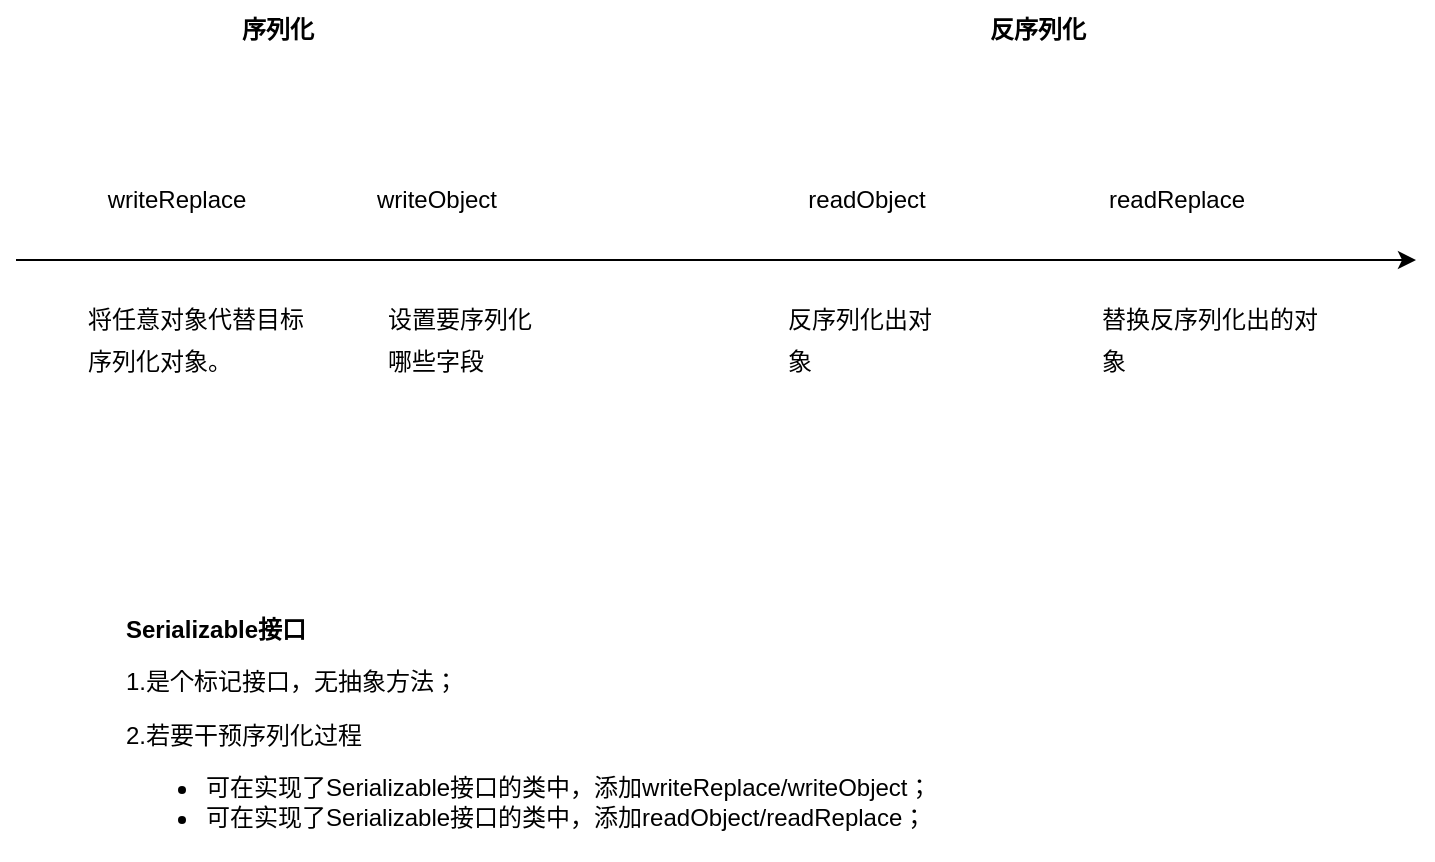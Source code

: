 <mxfile version="20.7.4" type="github">
  <diagram id="ZNxM2G3rRZDFVdf5SpDk" name="第 1 页">
    <mxGraphModel dx="1242" dy="705" grid="1" gridSize="10" guides="1" tooltips="1" connect="1" arrows="1" fold="1" page="1" pageScale="1" pageWidth="827" pageHeight="1169" math="0" shadow="0">
      <root>
        <mxCell id="0" />
        <mxCell id="1" parent="0" />
        <mxCell id="UzNGKg4tsw6Y8r-9Y7HO-1" value="" style="endArrow=classic;html=1;rounded=0;fontSize=12;" edge="1" parent="1">
          <mxGeometry width="50" height="50" relative="1" as="geometry">
            <mxPoint x="100" y="360" as="sourcePoint" />
            <mxPoint x="800" y="360" as="targetPoint" />
          </mxGeometry>
        </mxCell>
        <mxCell id="UzNGKg4tsw6Y8r-9Y7HO-2" value="&lt;b&gt;序列化&lt;/b&gt;" style="text;html=1;strokeColor=none;fillColor=none;align=center;verticalAlign=middle;whiteSpace=wrap;rounded=0;fontSize=12;" vertex="1" parent="1">
          <mxGeometry x="200" y="230" width="62" height="30" as="geometry" />
        </mxCell>
        <mxCell id="UzNGKg4tsw6Y8r-9Y7HO-3" value="反序列化" style="text;html=1;strokeColor=none;fillColor=none;align=center;verticalAlign=middle;whiteSpace=wrap;rounded=0;fontSize=12;fontStyle=1" vertex="1" parent="1">
          <mxGeometry x="580" y="230" width="62" height="30" as="geometry" />
        </mxCell>
        <mxCell id="UzNGKg4tsw6Y8r-9Y7HO-6" value="&lt;h1 style=&quot;font-size: 12px;&quot;&gt;&lt;span style=&quot;font-size: 12px;&quot;&gt;Serializable接口&lt;/span&gt;&lt;br style=&quot;font-size: 12px;&quot;&gt;&lt;/h1&gt;&lt;p style=&quot;font-size: 12px;&quot;&gt;1.是个标记接口，无抽象方法；&lt;/p&gt;&lt;p style=&quot;font-size: 12px;&quot;&gt;2.若要干预序列化过程&lt;/p&gt;&lt;p style=&quot;font-size: 12px;&quot;&gt;&lt;/p&gt;&lt;ul style=&quot;font-size: 12px;&quot;&gt;&lt;li style=&quot;font-size: 12px;&quot;&gt;可在实现了&lt;span style=&quot;background-color: initial; font-size: 12px;&quot;&gt;Serializable接口的类中，添加writeReplace/writeObject；&lt;/span&gt;&lt;/li&gt;&lt;li style=&quot;font-size: 12px;&quot;&gt;可在实现了&lt;span style=&quot;border-color: var(--border-color); background-color: initial; font-size: 12px;&quot;&gt;Serializable接口的类中，添加readObject/readReplace；&lt;/span&gt;&lt;/li&gt;&lt;/ul&gt;&lt;p style=&quot;font-size: 12px;&quot;&gt;&lt;/p&gt;" style="text;html=1;strokeColor=none;fillColor=none;spacing=5;spacingTop=-20;whiteSpace=wrap;overflow=hidden;rounded=0;fontSize=12;" vertex="1" parent="1">
          <mxGeometry x="150" y="540" width="420" height="120" as="geometry" />
        </mxCell>
        <mxCell id="UzNGKg4tsw6Y8r-9Y7HO-7" value="&lt;meta charset=&quot;utf-8&quot; style=&quot;font-size: 12px;&quot;&gt;&lt;article data-content=&quot;[{&amp;quot;type&amp;quot;:&amp;quot;block&amp;quot;,&amp;quot;id&amp;quot;:&amp;quot;h9pv-1676794430915&amp;quot;,&amp;quot;name&amp;quot;:&amp;quot;paragraph&amp;quot;,&amp;quot;data&amp;quot;:{&amp;quot;style&amp;quot;:{}},&amp;quot;nodes&amp;quot;:[{&amp;quot;type&amp;quot;:&amp;quot;text&amp;quot;,&amp;quot;id&amp;quot;:&amp;quot;i8FP-1676794430914&amp;quot;,&amp;quot;leaves&amp;quot;:[{&amp;quot;text&amp;quot;:&amp;quot;writeReplace&amp;quot;,&amp;quot;marks&amp;quot;:[]}]}],&amp;quot;state&amp;quot;:{}}]&quot; style=&quot;font-size: 12px;&quot;&gt;&lt;div style=&quot;line-height: 1.75; font-size: 12px; text-align: left;&quot;&gt;writeReplace&lt;/div&gt;&lt;/article&gt;" style="text;html=1;align=center;verticalAlign=middle;resizable=0;points=[];autosize=1;strokeColor=none;fillColor=none;fontSize=12;" vertex="1" parent="1">
          <mxGeometry x="135" y="315" width="90" height="30" as="geometry" />
        </mxCell>
        <mxCell id="UzNGKg4tsw6Y8r-9Y7HO-8" value="&lt;article data-content=&quot;[{&amp;quot;type&amp;quot;:&amp;quot;block&amp;quot;,&amp;quot;id&amp;quot;:&amp;quot;h9pv-1676794430915&amp;quot;,&amp;quot;name&amp;quot;:&amp;quot;paragraph&amp;quot;,&amp;quot;data&amp;quot;:{&amp;quot;style&amp;quot;:{}},&amp;quot;nodes&amp;quot;:[{&amp;quot;type&amp;quot;:&amp;quot;text&amp;quot;,&amp;quot;id&amp;quot;:&amp;quot;i8FP-1676794430914&amp;quot;,&amp;quot;leaves&amp;quot;:[{&amp;quot;text&amp;quot;:&amp;quot;writeReplace&amp;quot;,&amp;quot;marks&amp;quot;:[]}]}],&amp;quot;state&amp;quot;:{}}]&quot; style=&quot;font-size: 12px;&quot;&gt;&lt;div style=&quot;line-height: 1.75; font-size: 12px; text-align: left;&quot;&gt;writeObject&lt;/div&gt;&lt;/article&gt;" style="text;html=1;align=center;verticalAlign=middle;resizable=0;points=[];autosize=1;strokeColor=none;fillColor=none;fontSize=12;" vertex="1" parent="1">
          <mxGeometry x="270" y="315" width="80" height="30" as="geometry" />
        </mxCell>
        <mxCell id="UzNGKg4tsw6Y8r-9Y7HO-9" value="&lt;article data-content=&quot;[{&amp;quot;type&amp;quot;:&amp;quot;block&amp;quot;,&amp;quot;id&amp;quot;:&amp;quot;h9pv-1676794430915&amp;quot;,&amp;quot;name&amp;quot;:&amp;quot;paragraph&amp;quot;,&amp;quot;data&amp;quot;:{&amp;quot;style&amp;quot;:{}},&amp;quot;nodes&amp;quot;:[{&amp;quot;type&amp;quot;:&amp;quot;text&amp;quot;,&amp;quot;id&amp;quot;:&amp;quot;i8FP-1676794430914&amp;quot;,&amp;quot;leaves&amp;quot;:[{&amp;quot;text&amp;quot;:&amp;quot;writeReplace&amp;quot;,&amp;quot;marks&amp;quot;:[]}]}],&amp;quot;state&amp;quot;:{}}]&quot; style=&quot;font-size: 12px;&quot;&gt;&lt;div style=&quot;line-height: 1.75; font-size: 12px; text-align: left;&quot;&gt;readObject&lt;/div&gt;&lt;/article&gt;" style="text;html=1;align=center;verticalAlign=middle;resizable=0;points=[];autosize=1;strokeColor=none;fillColor=none;fontSize=12;" vertex="1" parent="1">
          <mxGeometry x="485" y="315" width="80" height="30" as="geometry" />
        </mxCell>
        <mxCell id="UzNGKg4tsw6Y8r-9Y7HO-10" value="&lt;article data-content=&quot;[{&amp;quot;type&amp;quot;:&amp;quot;block&amp;quot;,&amp;quot;id&amp;quot;:&amp;quot;h9pv-1676794430915&amp;quot;,&amp;quot;name&amp;quot;:&amp;quot;paragraph&amp;quot;,&amp;quot;data&amp;quot;:{&amp;quot;style&amp;quot;:{}},&amp;quot;nodes&amp;quot;:[{&amp;quot;type&amp;quot;:&amp;quot;text&amp;quot;,&amp;quot;id&amp;quot;:&amp;quot;i8FP-1676794430914&amp;quot;,&amp;quot;leaves&amp;quot;:[{&amp;quot;text&amp;quot;:&amp;quot;writeReplace&amp;quot;,&amp;quot;marks&amp;quot;:[]}]}],&amp;quot;state&amp;quot;:{}}]&quot; style=&quot;font-size: 12px;&quot;&gt;&lt;div style=&quot;line-height: 1.75; font-size: 12px; text-align: left;&quot;&gt;readReplace&lt;/div&gt;&lt;/article&gt;" style="text;html=1;align=center;verticalAlign=middle;resizable=0;points=[];autosize=1;strokeColor=none;fillColor=none;fontSize=12;" vertex="1" parent="1">
          <mxGeometry x="635" y="315" width="90" height="30" as="geometry" />
        </mxCell>
        <mxCell id="UzNGKg4tsw6Y8r-9Y7HO-11" value="&lt;article data-content=&quot;[{&amp;quot;type&amp;quot;:&amp;quot;block&amp;quot;,&amp;quot;id&amp;quot;:&amp;quot;NLdC-1676794239760&amp;quot;,&amp;quot;name&amp;quot;:&amp;quot;paragraph&amp;quot;,&amp;quot;data&amp;quot;:{&amp;quot;version&amp;quot;:1,&amp;quot;style&amp;quot;:{}},&amp;quot;nodes&amp;quot;:[{&amp;quot;type&amp;quot;:&amp;quot;text&amp;quot;,&amp;quot;id&amp;quot;:&amp;quot;OHDT-1676794239759&amp;quot;,&amp;quot;leaves&amp;quot;:[{&amp;quot;text&amp;quot;:&amp;quot;将任意对象代替目标序列化对象。&amp;quot;,&amp;quot;marks&amp;quot;:[]}]}],&amp;quot;state&amp;quot;:{}}]&quot; style=&quot;font-size: 12px;&quot;&gt;&lt;div style=&quot;line-height: 1.75; font-size: 12px; text-align: left;&quot;&gt;将任意对象代替目标序列化对象。&lt;/div&gt;&lt;/article&gt;" style="text;html=1;strokeColor=none;fillColor=none;align=center;verticalAlign=middle;whiteSpace=wrap;rounded=0;fontSize=12;" vertex="1" parent="1">
          <mxGeometry x="135" y="390" width="120" height="20" as="geometry" />
        </mxCell>
        <mxCell id="UzNGKg4tsw6Y8r-9Y7HO-13" value="&lt;article data-content=&quot;[{&amp;quot;type&amp;quot;:&amp;quot;block&amp;quot;,&amp;quot;id&amp;quot;:&amp;quot;NLdC-1676794239760&amp;quot;,&amp;quot;name&amp;quot;:&amp;quot;paragraph&amp;quot;,&amp;quot;data&amp;quot;:{&amp;quot;version&amp;quot;:1,&amp;quot;style&amp;quot;:{}},&amp;quot;nodes&amp;quot;:[{&amp;quot;type&amp;quot;:&amp;quot;text&amp;quot;,&amp;quot;id&amp;quot;:&amp;quot;OHDT-1676794239759&amp;quot;,&amp;quot;leaves&amp;quot;:[{&amp;quot;text&amp;quot;:&amp;quot;将任意对象代替目标序列化对象。&amp;quot;,&amp;quot;marks&amp;quot;:[]}]}],&amp;quot;state&amp;quot;:{}}]&quot; style=&quot;font-size: 12px;&quot;&gt;&lt;div style=&quot;line-height: 1.75; font-size: 12px; text-align: left;&quot;&gt;反序列化出对象&lt;/div&gt;&lt;/article&gt;" style="text;html=1;strokeColor=none;fillColor=none;align=center;verticalAlign=middle;whiteSpace=wrap;rounded=0;fontSize=12;" vertex="1" parent="1">
          <mxGeometry x="485" y="390" width="85" height="20" as="geometry" />
        </mxCell>
        <mxCell id="UzNGKg4tsw6Y8r-9Y7HO-14" value="&lt;article data-content=&quot;[{&amp;quot;type&amp;quot;:&amp;quot;block&amp;quot;,&amp;quot;id&amp;quot;:&amp;quot;NLdC-1676794239760&amp;quot;,&amp;quot;name&amp;quot;:&amp;quot;paragraph&amp;quot;,&amp;quot;data&amp;quot;:{&amp;quot;version&amp;quot;:1,&amp;quot;style&amp;quot;:{}},&amp;quot;nodes&amp;quot;:[{&amp;quot;type&amp;quot;:&amp;quot;text&amp;quot;,&amp;quot;id&amp;quot;:&amp;quot;OHDT-1676794239759&amp;quot;,&amp;quot;leaves&amp;quot;:[{&amp;quot;text&amp;quot;:&amp;quot;将任意对象代替目标序列化对象。&amp;quot;,&amp;quot;marks&amp;quot;:[]}]}],&amp;quot;state&amp;quot;:{}}]&quot; style=&quot;font-size: 12px;&quot;&gt;&lt;div style=&quot;line-height: 1.75; font-size: 12px; text-align: left;&quot;&gt;替换&lt;span style=&quot;background-color: initial; font-size: 12px;&quot;&gt;反序列化出的对象&lt;/span&gt;&lt;/div&gt;&lt;/article&gt;" style="text;html=1;strokeColor=none;fillColor=none;align=center;verticalAlign=middle;whiteSpace=wrap;rounded=0;fontSize=12;" vertex="1" parent="1">
          <mxGeometry x="642" y="390" width="120" height="20" as="geometry" />
        </mxCell>
        <mxCell id="UzNGKg4tsw6Y8r-9Y7HO-15" value="&lt;article data-content=&quot;[{&amp;quot;type&amp;quot;:&amp;quot;block&amp;quot;,&amp;quot;id&amp;quot;:&amp;quot;NLdC-1676794239760&amp;quot;,&amp;quot;name&amp;quot;:&amp;quot;paragraph&amp;quot;,&amp;quot;data&amp;quot;:{&amp;quot;version&amp;quot;:1,&amp;quot;style&amp;quot;:{}},&amp;quot;nodes&amp;quot;:[{&amp;quot;type&amp;quot;:&amp;quot;text&amp;quot;,&amp;quot;id&amp;quot;:&amp;quot;OHDT-1676794239759&amp;quot;,&amp;quot;leaves&amp;quot;:[{&amp;quot;text&amp;quot;:&amp;quot;将任意对象代替目标序列化对象。&amp;quot;,&amp;quot;marks&amp;quot;:[]}]}],&amp;quot;state&amp;quot;:{}}]&quot; style=&quot;font-size: 12px;&quot;&gt;&lt;div style=&quot;line-height: 1.75; font-size: 12px; text-align: left;&quot;&gt;&lt;span style=&quot;font-size: 12px; background-color: initial;&quot;&gt;设置要序列化&lt;/span&gt;&lt;/div&gt;&lt;div style=&quot;border-color: var(--border-color); line-height: 1.75; font-size: 12px; text-align: left;&quot;&gt;哪些字段&lt;/div&gt;&lt;/article&gt;" style="text;html=1;strokeColor=none;fillColor=none;align=center;verticalAlign=middle;whiteSpace=wrap;rounded=0;fontSize=12;" vertex="1" parent="1">
          <mxGeometry x="262" y="390" width="120" height="20" as="geometry" />
        </mxCell>
      </root>
    </mxGraphModel>
  </diagram>
</mxfile>
